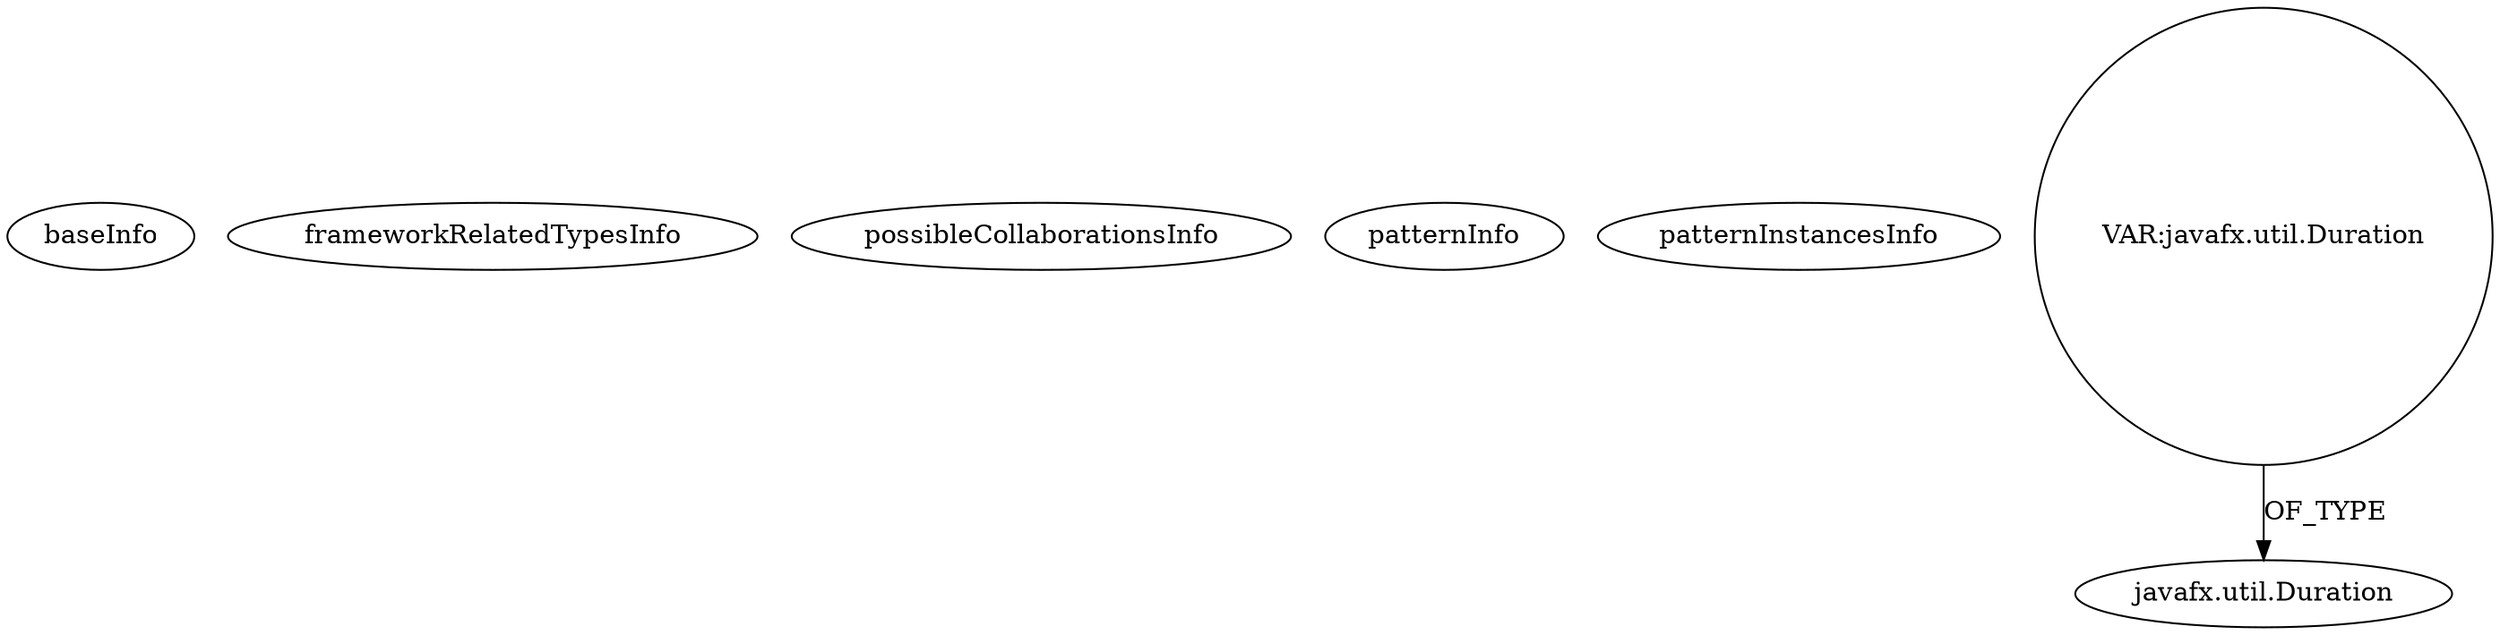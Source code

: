 digraph {
baseInfo[graphId=1007,category="pattern",isAnonymous=false,possibleRelation=false]
frameworkRelatedTypesInfo[]
possibleCollaborationsInfo[]
patternInfo[frequency=23.0,patternRootClient=null]
patternInstancesInfo[0="atsticks-FXOne~/atsticks-FXOne/FXOne-master/org.fxone/fxone-ui/src/main/java/org/fxone/ui/rt/components/dialog/impl/ModalDialogPane.java~ModalDialogPane~1900",1="Marcio-Sistemas-MC-repositorio~/Marcio-Sistemas-MC-repositorio/repositorio-master/controleorcamentofamiliar/src/util/ScreensController.java~ScreensController~891",2="EnlightenedCSF-medicineDB~/EnlightenedCSF-medicineDB/medicineDB-master/src/main/java/medicine/screens/ScreensController.java~ScreensController~428",3="Entena-Metatagger~/Entena-Metatagger/Metatagger-master/src/gui/AudioPlayer.java~void loadFile(java.lang.String)~450",4="skrb-SimplePresenter~/skrb-SimplePresenter/SimplePresenter-master/src/net/javainthebox/jfx/simplepresenter/SimplePresenter.java~SimplePresenter~4239",5="KraiZeur-library~/KraiZeur-library/library-master/src/application/main/Main.java~javafx.scene.layout.HBox createLateralBar()~744",6="fChristenson-cv~/fChristenson-cv/cv-master/src/se/fidde/cv/view/screens/CVMain.java~CVMain~2670",7="mouradsaadi-LO23-IHM~/mouradsaadi-LO23-IHM/LO23-IHM-master/Sudoku-IHM/src/sudoko/ihm/vue/ScreensController.java~ScreensController~3649",8="MrLoNee-RadialFx~/MrLoNee-RadialFx/RadialFx-master/src/com/mrlonee/radialfx/settingsmenu/RadialSettingsMenu.java~RadialSettingsMenu~976",9="LichuanLu-ShunUI-FX~/LichuanLu-ShunUI-FX/ShunUI-FX-master/src/view/chart/StackedBarChart.java~StackedBarChart~811",10="ravjot28-FameDen~/ravjot28-FameDen/FameDen-master/src/com/fameden/fxml/SceneNavigator.java~SceneNavigator~4005",11="7thwheel-medaka-chan~/7thwheel-medaka-chan/medaka-chan-master/src/seventhwheel/pos/controller/MainController.java~MainController~25",12="skrb-SimplePresenter~/skrb-SimplePresenter/SimplePresenter-master/src/contents/page3.java~page3~4232",13="MrLoNee-RadialFx~/MrLoNee-RadialFx/RadialFx-master/src/com/mrlonee/radialfx/moviemenu/RadialMovieMenu.java~RadialMovieMenu~969",14="antoniotorres-CAPOS~/antoniotorres-CAPOS/CAPOS-master/src/main/ScreensController.java~ScreensController~1873",15="walker-clint-AIProj3~/walker-clint-AIProj3/AIProj3-master/src/application/ScreensController.java~ScreensController~4713",16="geyrix57-Proyecto_1_Bases~/geyrix57-Proyecto_1_Bases/Proyecto_1_Bases-master/src/Control/ScreensController.java~ScreensController~2706",17="Edenm-BlackJack~/Edenm-BlackJack/BlackJack-master/src/View/TableController.java~TableController~394",18="Maxxa-MT-common~/Maxxa-MT-common/MT-common-master/src/cz/commons/example/animation/SimpleAnimationExample.java~SimpleAnimationExample~908",19="skrb-SimplePresenter~/skrb-SimplePresenter/SimplePresenter-master/src/contents/page4.java~page4~4222",20="KraiZeur-library~/KraiZeur-library/library-master/src/application/main/Main.java~Main~737",21="wwtg99-POMA~/wwtg99-POMA/POMA-master/src/cn/edu/suda/core/network/VisualNode.java~VisualNode~4801",22="fChristenson-cv~/fChristenson-cv/cv-master/src/se/fidde/cv/view/screens/CVMain.java~void initializeCv(javafx.scene.layout.StackPane)~2672"]
36[label="javafx.util.Duration",vertexType="FRAMEWORK_CLASS_TYPE",isFrameworkType=false]
58[label="VAR:javafx.util.Duration",vertexType="VARIABLE_EXPRESION",isFrameworkType=false,shape=circle]
58->36[label="OF_TYPE"]
}
